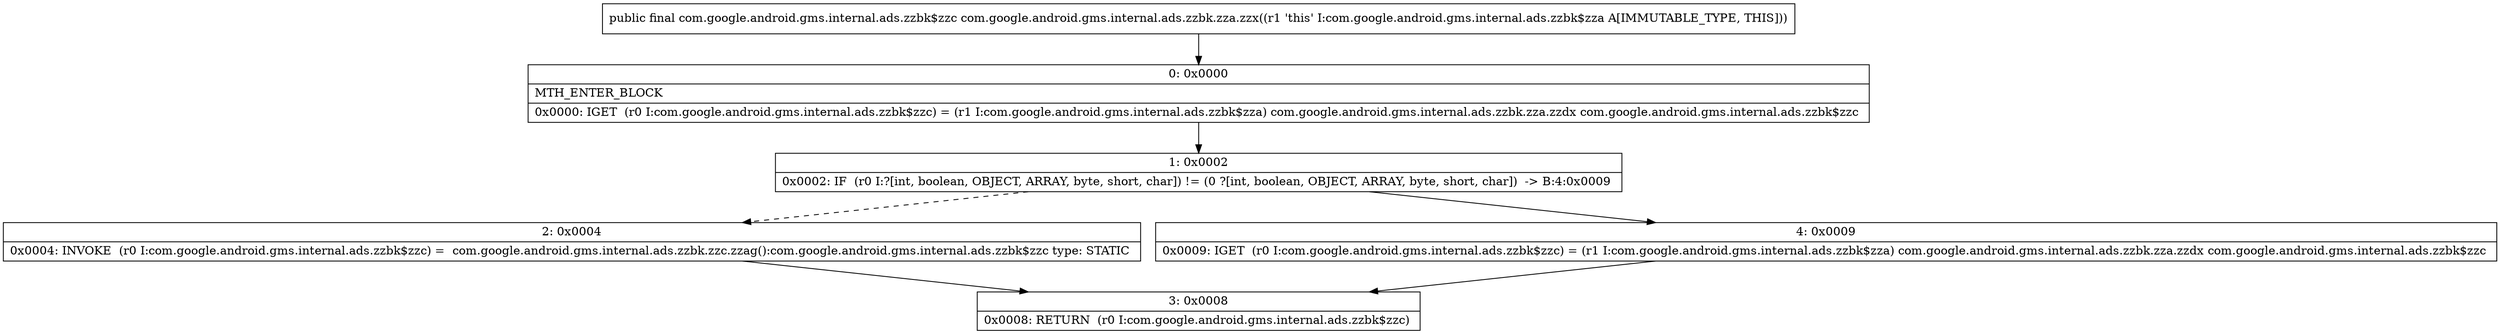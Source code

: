 digraph "CFG forcom.google.android.gms.internal.ads.zzbk.zza.zzx()Lcom\/google\/android\/gms\/internal\/ads\/zzbk$zzc;" {
Node_0 [shape=record,label="{0\:\ 0x0000|MTH_ENTER_BLOCK\l|0x0000: IGET  (r0 I:com.google.android.gms.internal.ads.zzbk$zzc) = (r1 I:com.google.android.gms.internal.ads.zzbk$zza) com.google.android.gms.internal.ads.zzbk.zza.zzdx com.google.android.gms.internal.ads.zzbk$zzc \l}"];
Node_1 [shape=record,label="{1\:\ 0x0002|0x0002: IF  (r0 I:?[int, boolean, OBJECT, ARRAY, byte, short, char]) != (0 ?[int, boolean, OBJECT, ARRAY, byte, short, char])  \-\> B:4:0x0009 \l}"];
Node_2 [shape=record,label="{2\:\ 0x0004|0x0004: INVOKE  (r0 I:com.google.android.gms.internal.ads.zzbk$zzc) =  com.google.android.gms.internal.ads.zzbk.zzc.zzag():com.google.android.gms.internal.ads.zzbk$zzc type: STATIC \l}"];
Node_3 [shape=record,label="{3\:\ 0x0008|0x0008: RETURN  (r0 I:com.google.android.gms.internal.ads.zzbk$zzc) \l}"];
Node_4 [shape=record,label="{4\:\ 0x0009|0x0009: IGET  (r0 I:com.google.android.gms.internal.ads.zzbk$zzc) = (r1 I:com.google.android.gms.internal.ads.zzbk$zza) com.google.android.gms.internal.ads.zzbk.zza.zzdx com.google.android.gms.internal.ads.zzbk$zzc \l}"];
MethodNode[shape=record,label="{public final com.google.android.gms.internal.ads.zzbk$zzc com.google.android.gms.internal.ads.zzbk.zza.zzx((r1 'this' I:com.google.android.gms.internal.ads.zzbk$zza A[IMMUTABLE_TYPE, THIS])) }"];
MethodNode -> Node_0;
Node_0 -> Node_1;
Node_1 -> Node_2[style=dashed];
Node_1 -> Node_4;
Node_2 -> Node_3;
Node_4 -> Node_3;
}

